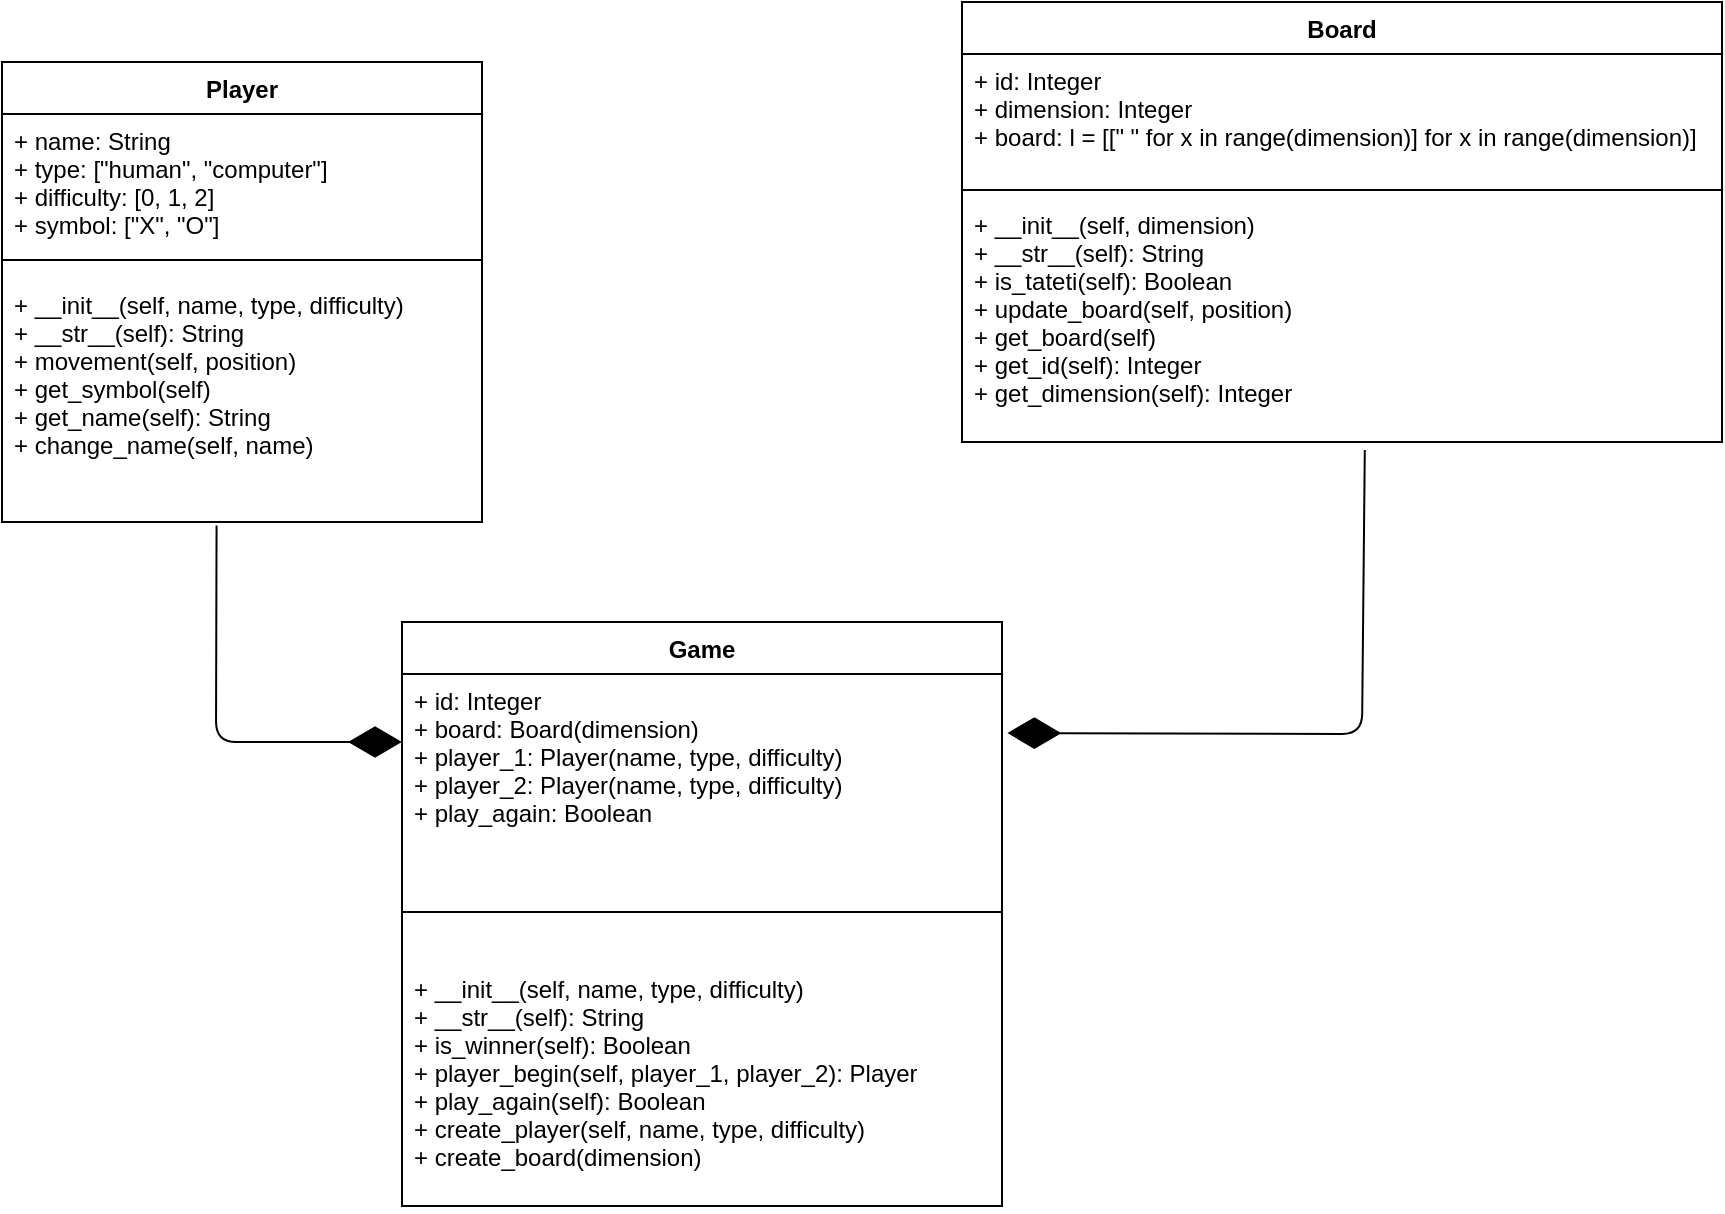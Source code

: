<mxfile version="13.1.2" type="device"><diagram id="C5RBs43oDa-KdzZeNtuy" name="cielo"><mxGraphModel dx="1074" dy="427" grid="1" gridSize="10" guides="1" tooltips="1" connect="1" arrows="1" fold="1" page="1" pageScale="1" pageWidth="827" pageHeight="1169" math="0" shadow="0"><root><mxCell id="WIyWlLk6GJQsqaUBKTNV-0"/><mxCell id="WIyWlLk6GJQsqaUBKTNV-1" parent="WIyWlLk6GJQsqaUBKTNV-0"/><mxCell id="QFZzDFkDZshgLPWlq0mf-12" value="Player" style="swimlane;fontStyle=1;align=center;verticalAlign=top;childLayout=stackLayout;horizontal=1;startSize=26;horizontalStack=0;resizeParent=1;resizeParentMax=0;resizeLast=0;collapsible=1;marginBottom=0;" vertex="1" parent="WIyWlLk6GJQsqaUBKTNV-1"><mxGeometry x="190" y="110" width="240" height="230" as="geometry"/></mxCell><mxCell id="QFZzDFkDZshgLPWlq0mf-13" value="+ name: String&#10;+ type: [&quot;human&quot;, &quot;computer&quot;]&#10;+ difficulty: [0, 1, 2]&#10;+ symbol: [&quot;X&quot;, &quot;O&quot;]" style="text;strokeColor=none;fillColor=none;align=left;verticalAlign=top;spacingLeft=4;spacingRight=4;overflow=hidden;rotatable=0;points=[[0,0.5],[1,0.5]];portConstraint=eastwest;" vertex="1" parent="QFZzDFkDZshgLPWlq0mf-12"><mxGeometry y="26" width="240" height="64" as="geometry"/></mxCell><mxCell id="QFZzDFkDZshgLPWlq0mf-14" value="" style="line;strokeWidth=1;fillColor=none;align=left;verticalAlign=middle;spacingTop=-1;spacingLeft=3;spacingRight=3;rotatable=0;labelPosition=right;points=[];portConstraint=eastwest;" vertex="1" parent="QFZzDFkDZshgLPWlq0mf-12"><mxGeometry y="90" width="240" height="18" as="geometry"/></mxCell><mxCell id="QFZzDFkDZshgLPWlq0mf-15" value="+ __init__(self, name, type, difficulty)&#10;+ __str__(self): String&#10;+ movement(self, position)&#10;+ get_symbol(self)&#10;+ get_name(self): String&#10;+ change_name(self, name)" style="text;strokeColor=none;fillColor=none;align=left;verticalAlign=top;spacingLeft=4;spacingRight=4;overflow=hidden;rotatable=0;points=[[0,0.5],[1,0.5]];portConstraint=eastwest;" vertex="1" parent="QFZzDFkDZshgLPWlq0mf-12"><mxGeometry y="108" width="240" height="122" as="geometry"/></mxCell><mxCell id="QFZzDFkDZshgLPWlq0mf-8" value="Board" style="swimlane;fontStyle=1;align=center;verticalAlign=top;childLayout=stackLayout;horizontal=1;startSize=26;horizontalStack=0;resizeParent=1;resizeParentMax=0;resizeLast=0;collapsible=1;marginBottom=0;" vertex="1" parent="WIyWlLk6GJQsqaUBKTNV-1"><mxGeometry x="670" y="80" width="380" height="220" as="geometry"/></mxCell><mxCell id="QFZzDFkDZshgLPWlq0mf-9" value="+ id: Integer&#10;+ dimension: Integer&#10;+ board: l = [[&quot; &quot; for x in range(dimension)] for x in range(dimension)]" style="text;strokeColor=none;fillColor=none;align=left;verticalAlign=top;spacingLeft=4;spacingRight=4;overflow=hidden;rotatable=0;points=[[0,0.5],[1,0.5]];portConstraint=eastwest;" vertex="1" parent="QFZzDFkDZshgLPWlq0mf-8"><mxGeometry y="26" width="380" height="64" as="geometry"/></mxCell><mxCell id="QFZzDFkDZshgLPWlq0mf-10" value="" style="line;strokeWidth=1;fillColor=none;align=left;verticalAlign=middle;spacingTop=-1;spacingLeft=3;spacingRight=3;rotatable=0;labelPosition=right;points=[];portConstraint=eastwest;" vertex="1" parent="QFZzDFkDZshgLPWlq0mf-8"><mxGeometry y="90" width="380" height="8" as="geometry"/></mxCell><mxCell id="QFZzDFkDZshgLPWlq0mf-11" value="+ __init__(self, dimension)&#10;+ __str__(self): String&#10;+ is_tateti(self): Boolean&#10;+ update_board(self, position)&#10;+ get_board(self)&#10;+ get_id(self): Integer&#10;+ get_dimension(self): Integer" style="text;strokeColor=none;fillColor=none;align=left;verticalAlign=top;spacingLeft=4;spacingRight=4;overflow=hidden;rotatable=0;points=[[0,0.5],[1,0.5]];portConstraint=eastwest;" vertex="1" parent="QFZzDFkDZshgLPWlq0mf-8"><mxGeometry y="98" width="380" height="122" as="geometry"/></mxCell><mxCell id="QFZzDFkDZshgLPWlq0mf-16" value="Game" style="swimlane;fontStyle=1;align=center;verticalAlign=top;childLayout=stackLayout;horizontal=1;startSize=26;horizontalStack=0;resizeParent=1;resizeParentMax=0;resizeLast=0;collapsible=1;marginBottom=0;" vertex="1" parent="WIyWlLk6GJQsqaUBKTNV-1"><mxGeometry x="390" y="390" width="300" height="292" as="geometry"/></mxCell><mxCell id="QFZzDFkDZshgLPWlq0mf-17" value="+ id: Integer&#10;+ board: Board(dimension)&#10;+ player_1: Player(name, type, difficulty)&#10;+ player_2: Player(name, type, difficulty)&#10;+ play_again: Boolean" style="text;strokeColor=none;fillColor=none;align=left;verticalAlign=top;spacingLeft=4;spacingRight=4;overflow=hidden;rotatable=0;points=[[0,0.5],[1,0.5]];portConstraint=eastwest;" vertex="1" parent="QFZzDFkDZshgLPWlq0mf-16"><mxGeometry y="26" width="300" height="94" as="geometry"/></mxCell><mxCell id="QFZzDFkDZshgLPWlq0mf-18" value="" style="line;strokeWidth=1;fillColor=none;align=left;verticalAlign=middle;spacingTop=-1;spacingLeft=3;spacingRight=3;rotatable=0;labelPosition=right;points=[];portConstraint=eastwest;" vertex="1" parent="QFZzDFkDZshgLPWlq0mf-16"><mxGeometry y="120" width="300" height="50" as="geometry"/></mxCell><mxCell id="QFZzDFkDZshgLPWlq0mf-19" value="+ __init__(self, name, type, difficulty)&#10;+ __str__(self): String&#10;+ is_winner(self): Boolean&#10;+ player_begin(self, player_1, player_2): Player&#10;+ play_again(self): Boolean&#10;+ create_player(self, name, type, difficulty)&#10;+ create_board(dimension)" style="text;strokeColor=none;fillColor=none;align=left;verticalAlign=top;spacingLeft=4;spacingRight=4;overflow=hidden;rotatable=0;points=[[0,0.5],[1,0.5]];portConstraint=eastwest;" vertex="1" parent="QFZzDFkDZshgLPWlq0mf-16"><mxGeometry y="170" width="300" height="122" as="geometry"/></mxCell><mxCell id="QFZzDFkDZshgLPWlq0mf-20" value="" style="endArrow=diamondThin;endFill=1;endSize=24;html=1;exitX=0.447;exitY=1.014;exitDx=0;exitDy=0;exitPerimeter=0;" edge="1" parent="WIyWlLk6GJQsqaUBKTNV-1" source="QFZzDFkDZshgLPWlq0mf-15"><mxGeometry width="160" relative="1" as="geometry"><mxPoint x="230" y="450" as="sourcePoint"/><mxPoint x="390" y="450" as="targetPoint"/><Array as="points"><mxPoint x="297" y="450"/></Array></mxGeometry></mxCell><mxCell id="QFZzDFkDZshgLPWlq0mf-21" value="" style="endArrow=diamondThin;endFill=1;endSize=24;html=1;entryX=1.009;entryY=0.314;entryDx=0;entryDy=0;entryPerimeter=0;exitX=0.53;exitY=1.033;exitDx=0;exitDy=0;exitPerimeter=0;" edge="1" parent="WIyWlLk6GJQsqaUBKTNV-1" source="QFZzDFkDZshgLPWlq0mf-11" target="QFZzDFkDZshgLPWlq0mf-17"><mxGeometry width="160" relative="1" as="geometry"><mxPoint x="870" y="350" as="sourcePoint"/><mxPoint x="1030" y="350" as="targetPoint"/><Array as="points"><mxPoint x="870" y="446"/></Array></mxGeometry></mxCell></root></mxGraphModel></diagram></mxfile>